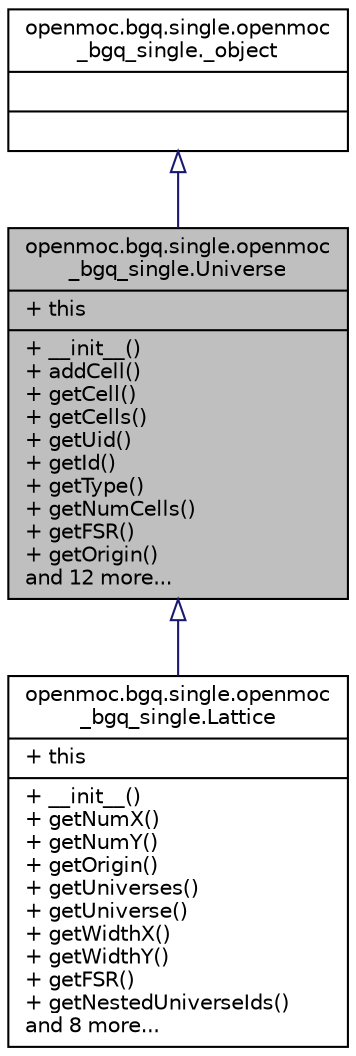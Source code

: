 digraph "openmoc.bgq.single.openmoc_bgq_single.Universe"
{
  edge [fontname="Helvetica",fontsize="10",labelfontname="Helvetica",labelfontsize="10"];
  node [fontname="Helvetica",fontsize="10",shape=record];
  Node1 [label="{openmoc.bgq.single.openmoc\l_bgq_single.Universe\n|+ this\l|+ __init__()\l+ addCell()\l+ getCell()\l+ getCells()\l+ getUid()\l+ getId()\l+ getType()\l+ getNumCells()\l+ getFSR()\l+ getOrigin()\land 12 more...\l}",height=0.2,width=0.4,color="black", fillcolor="grey75", style="filled" fontcolor="black"];
  Node2 -> Node1 [dir="back",color="midnightblue",fontsize="10",style="solid",arrowtail="onormal",fontname="Helvetica"];
  Node2 [label="{openmoc.bgq.single.openmoc\l_bgq_single._object\n||}",height=0.2,width=0.4,color="black", fillcolor="white", style="filled",URL="$classopenmoc_1_1bgq_1_1single_1_1openmoc__bgq__single_1_1__object.html"];
  Node1 -> Node3 [dir="back",color="midnightblue",fontsize="10",style="solid",arrowtail="onormal",fontname="Helvetica"];
  Node3 [label="{openmoc.bgq.single.openmoc\l_bgq_single.Lattice\n|+ this\l|+ __init__()\l+ getNumX()\l+ getNumY()\l+ getOrigin()\l+ getUniverses()\l+ getUniverse()\l+ getWidthX()\l+ getWidthY()\l+ getFSR()\l+ getNestedUniverseIds()\land 8 more...\l}",height=0.2,width=0.4,color="black", fillcolor="white", style="filled",URL="$classopenmoc_1_1bgq_1_1single_1_1openmoc__bgq__single_1_1Lattice.html"];
}
